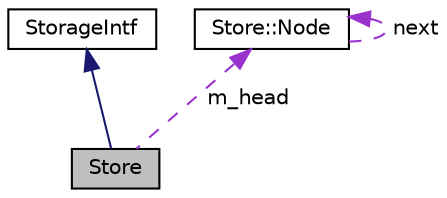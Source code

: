 digraph "Store"
{
 // INTERACTIVE_SVG=YES
  edge [fontname="Helvetica",fontsize="10",labelfontname="Helvetica",labelfontsize="10"];
  node [fontname="Helvetica",fontsize="10",shape=record];
  Node2 [label="Store",height=0.2,width=0.4,color="black", fillcolor="grey75", style="filled", fontcolor="black"];
  Node3 -> Node2 [dir="back",color="midnightblue",fontsize="10",style="solid",fontname="Helvetica"];
  Node3 [label="StorageIntf",height=0.2,width=0.4,color="black", fillcolor="white", style="filled",URL="$d7/db0/class_storage_intf.html",tooltip="Abstract interface for file based memory storage operations. "];
  Node4 -> Node2 [dir="back",color="darkorchid3",fontsize="10",style="dashed",label=" m_head" ,fontname="Helvetica"];
  Node4 [label="Store::Node",height=0.2,width=0.4,color="black", fillcolor="white", style="filled",URL="$d6/da7/struct_store_1_1_node.html"];
  Node4 -> Node4 [dir="back",color="darkorchid3",fontsize="10",style="dashed",label=" next" ,fontname="Helvetica"];
}
